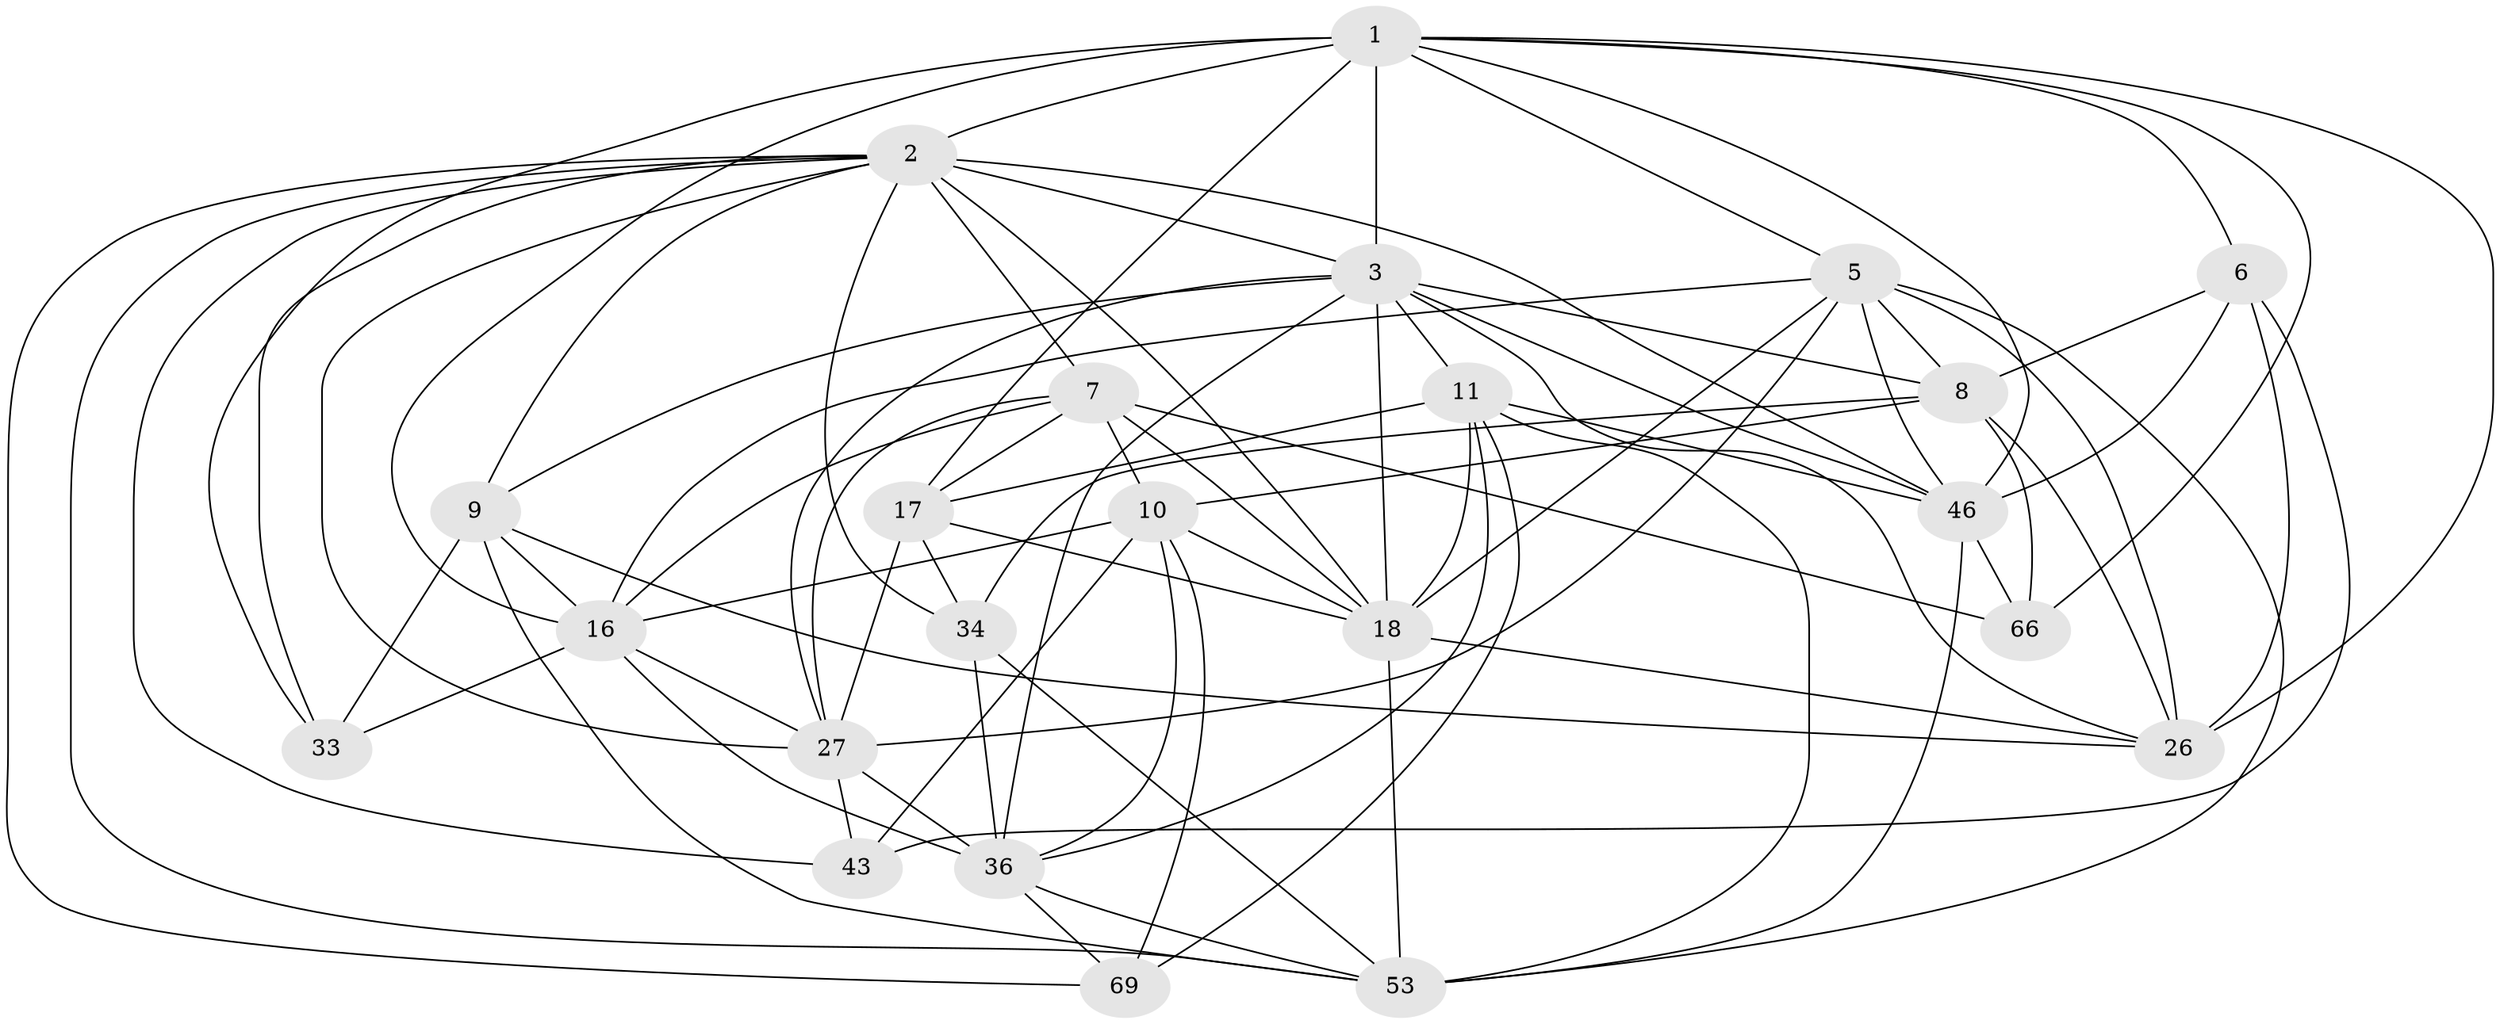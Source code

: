 // original degree distribution, {4: 1.0}
// Generated by graph-tools (version 1.1) at 2025/20/03/04/25 18:20:32]
// undirected, 23 vertices, 81 edges
graph export_dot {
graph [start="1"]
  node [color=gray90,style=filled];
  1 [super="+32+22+67"];
  2 [super="+19+56+4+50"];
  3 [super="+76+12+21"];
  5 [super="+20"];
  6 [super="+15"];
  7 [super="+42+64"];
  8 [super="+41+31"];
  9 [super="+13"];
  10 [super="+14+49"];
  11 [super="+24+60"];
  16 [super="+35+38+54"];
  17 [super="+62+52"];
  18 [super="+28+48+58"];
  26 [super="+68"];
  27 [super="+55+44+40"];
  33;
  34 [super="+72"];
  36 [super="+37+39"];
  43;
  46 [super="+65+51+63"];
  53 [super="+57"];
  66;
  69;
  1 -- 26 [weight=2];
  1 -- 16;
  1 -- 2 [weight=3];
  1 -- 3 [weight=2];
  1 -- 33;
  1 -- 66;
  1 -- 6;
  1 -- 46;
  1 -- 17;
  1 -- 5;
  2 -- 34 [weight=2];
  2 -- 7 [weight=2];
  2 -- 9;
  2 -- 27 [weight=2];
  2 -- 33;
  2 -- 46 [weight=2];
  2 -- 3 [weight=2];
  2 -- 69;
  2 -- 43;
  2 -- 53;
  2 -- 18 [weight=2];
  3 -- 8 [weight=2];
  3 -- 18 [weight=2];
  3 -- 36;
  3 -- 27;
  3 -- 11;
  3 -- 46;
  3 -- 26;
  3 -- 9;
  5 -- 26;
  5 -- 8;
  5 -- 18;
  5 -- 16;
  5 -- 53;
  5 -- 27;
  5 -- 46;
  6 -- 8;
  6 -- 46 [weight=2];
  6 -- 43;
  6 -- 26;
  7 -- 17;
  7 -- 16;
  7 -- 27;
  7 -- 10;
  7 -- 18;
  7 -- 66;
  8 -- 10;
  8 -- 34;
  8 -- 66;
  8 -- 26;
  9 -- 53;
  9 -- 26;
  9 -- 16;
  9 -- 33;
  10 -- 69;
  10 -- 16 [weight=2];
  10 -- 43;
  10 -- 36;
  10 -- 18;
  11 -- 46;
  11 -- 69;
  11 -- 53;
  11 -- 17 [weight=2];
  11 -- 36;
  11 -- 18;
  16 -- 36;
  16 -- 27 [weight=2];
  16 -- 33;
  17 -- 18 [weight=2];
  17 -- 27 [weight=3];
  17 -- 34;
  18 -- 26;
  18 -- 53;
  27 -- 36;
  27 -- 43;
  34 -- 36;
  34 -- 53;
  36 -- 69;
  36 -- 53;
  46 -- 66;
  46 -- 53;
}
